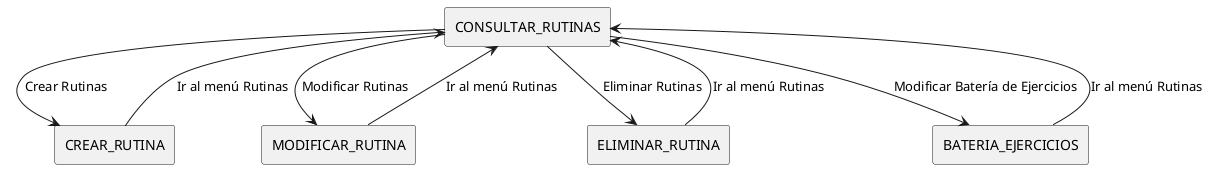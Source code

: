 @startuml
!define RECTANGLE(x) rectangle x

RECTANGLE(CONSULTAR_RUTINAS)

' Subfunciones de "Rutinas"
RECTANGLE(CREAR_RUTINA) 
RECTANGLE(MODIFICAR_RUTINA) 
RECTANGLE(ELIMINAR_RUTINA) 
RECTANGLE(BATERIA_EJERCICIOS) 

' Submenús de "Rutinas"
CONSULTAR_RUTINAS --> CREAR_RUTINA : Crear Rutinas
CREAR_RUTINA --> CONSULTAR_RUTINAS : Ir al menú Rutinas

CONSULTAR_RUTINAS --> MODIFICAR_RUTINA : Modificar Rutinas
MODIFICAR_RUTINA --> CONSULTAR_RUTINAS : Ir al menú Rutinas

CONSULTAR_RUTINAS --> ELIMINAR_RUTINA : Eliminar Rutinas
ELIMINAR_RUTINA --> CONSULTAR_RUTINAS : Ir al menú Rutinas

CONSULTAR_RUTINAS --> BATERIA_EJERCICIOS : Modificar Batería de Ejercicios
BATERIA_EJERCICIOS --> CONSULTAR_RUTINAS : Ir al menú Rutinas

@enduml